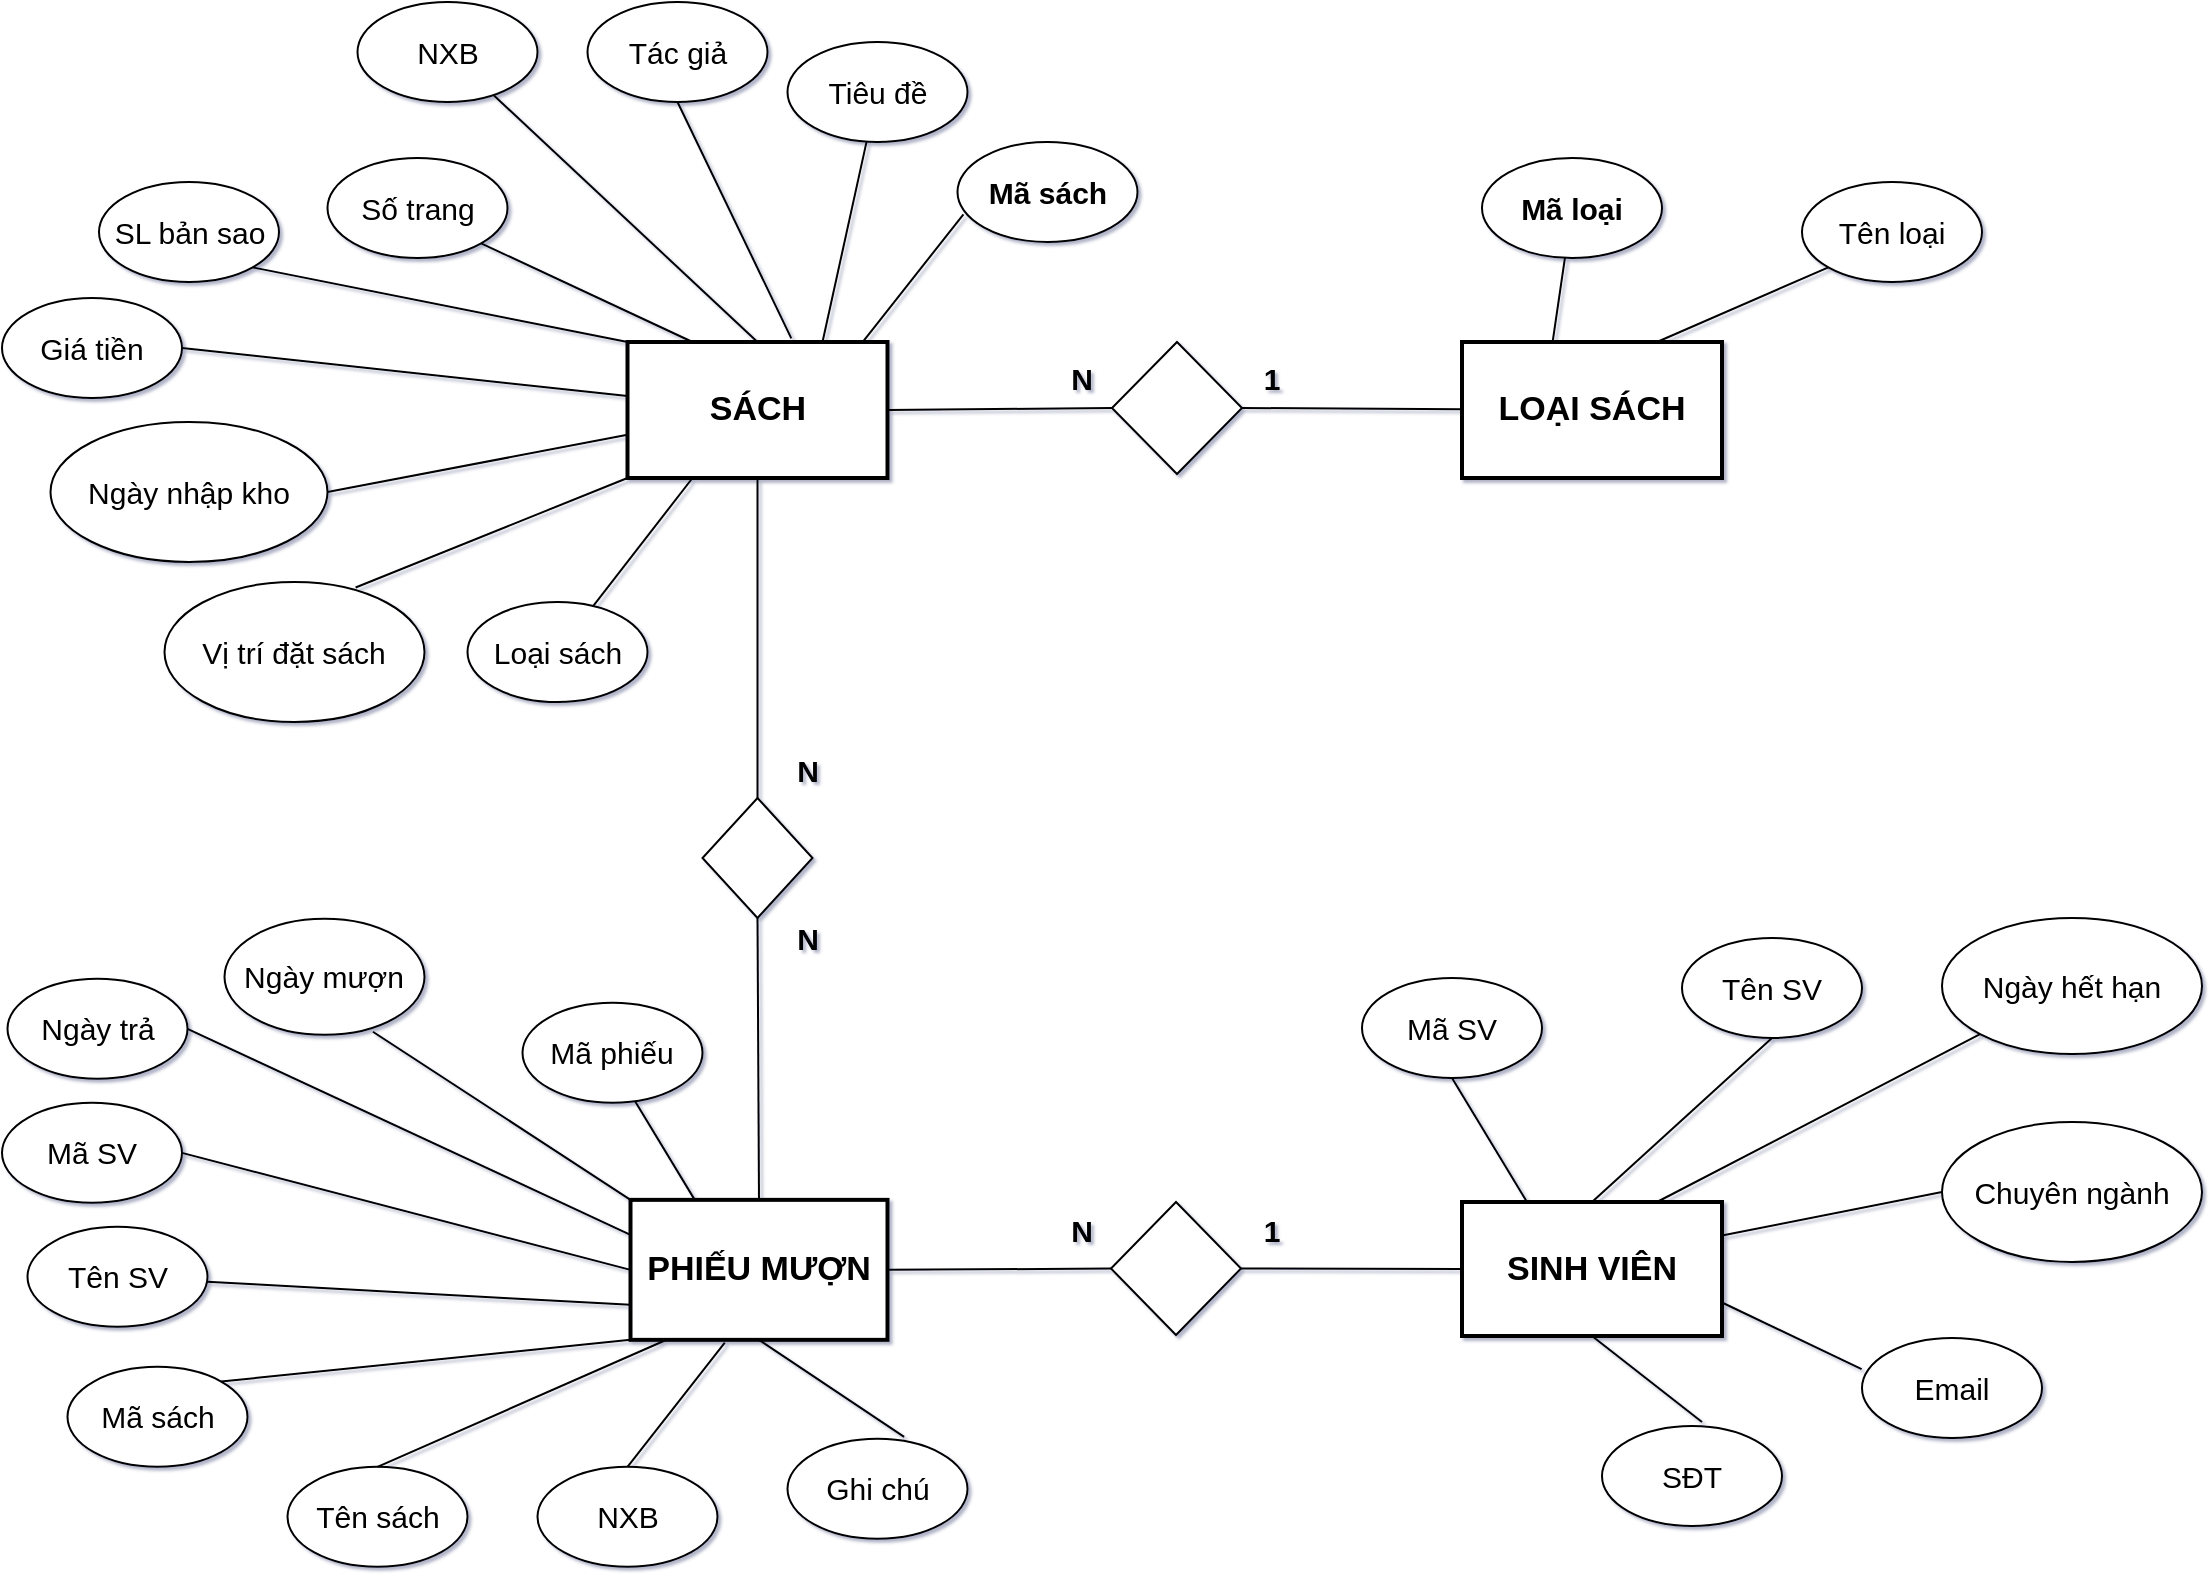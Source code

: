 <mxfile version="14.5.7" type="device"><diagram id="261XOX0AFRkA8vprwh0G" name="Page-1"><mxGraphModel dx="1038" dy="580" grid="1" gridSize="10" guides="1" tooltips="1" connect="1" arrows="1" fold="1" page="1" pageScale="1" pageWidth="1169" pageHeight="827" background="#ffffff" math="0" shadow="1"><root><mxCell id="0"/><mxCell id="1" parent="0"/><mxCell id="sf_8T0QD4iZ2gDUvjsrt-1" value="&lt;font style=&quot;font-size: 17px&quot;&gt;&lt;b&gt;LOẠI SÁCH&lt;/b&gt;&lt;/font&gt;" style="rounded=0;whiteSpace=wrap;html=1;strokeWidth=2;" parent="1" vertex="1"><mxGeometry x="760" y="200" width="130" height="68" as="geometry"/></mxCell><mxCell id="sf_8T0QD4iZ2gDUvjsrt-2" value="&lt;span style=&quot;font-size: 17px&quot;&gt;&lt;b&gt;SÁCH&lt;/b&gt;&lt;/span&gt;" style="rounded=0;whiteSpace=wrap;html=1;strokeWidth=2;" parent="1" vertex="1"><mxGeometry x="342.75" y="200" width="130" height="68" as="geometry"/></mxCell><mxCell id="sf_8T0QD4iZ2gDUvjsrt-3" value="&lt;font style=&quot;font-size: 17px&quot;&gt;&lt;b&gt;PHIẾU MƯỢN&lt;/b&gt;&lt;/font&gt;" style="rounded=0;whiteSpace=wrap;html=1;strokeWidth=2;" parent="1" vertex="1"><mxGeometry x="344.25" y="628.93" width="128.5" height="70" as="geometry"/></mxCell><mxCell id="sf_8T0QD4iZ2gDUvjsrt-4" value="&lt;font style=&quot;font-size: 17px&quot;&gt;&lt;b&gt;SINH VIÊN&lt;/b&gt;&lt;/font&gt;" style="rounded=0;whiteSpace=wrap;html=1;strokeWidth=2;" parent="1" vertex="1"><mxGeometry x="760" y="630" width="130" height="67" as="geometry"/></mxCell><mxCell id="sf_8T0QD4iZ2gDUvjsrt-5" value="" style="rhombus;whiteSpace=wrap;html=1;" parent="1" vertex="1"><mxGeometry x="585" y="200" width="65" height="66" as="geometry"/></mxCell><mxCell id="sf_8T0QD4iZ2gDUvjsrt-6" value="" style="endArrow=none;html=1;exitX=1;exitY=0.5;exitDx=0;exitDy=0;entryX=0;entryY=0.5;entryDx=0;entryDy=0;" parent="1" source="sf_8T0QD4iZ2gDUvjsrt-2" target="sf_8T0QD4iZ2gDUvjsrt-5" edge="1"><mxGeometry width="50" height="50" relative="1" as="geometry"><mxPoint x="770" y="328" as="sourcePoint"/><mxPoint x="820" y="278" as="targetPoint"/></mxGeometry></mxCell><mxCell id="sf_8T0QD4iZ2gDUvjsrt-7" value="" style="endArrow=none;html=1;exitX=1;exitY=0.5;exitDx=0;exitDy=0;" parent="1" source="sf_8T0QD4iZ2gDUvjsrt-5" target="sf_8T0QD4iZ2gDUvjsrt-1" edge="1"><mxGeometry width="50" height="50" relative="1" as="geometry"><mxPoint x="560" y="188.0" as="sourcePoint"/><mxPoint x="719.5" y="188.0" as="targetPoint"/></mxGeometry></mxCell><mxCell id="sf_8T0QD4iZ2gDUvjsrt-8" value="&lt;font style=&quot;font-size: 15px&quot;&gt;&lt;b&gt;N&lt;/b&gt;&lt;/font&gt;" style="text;html=1;strokeColor=none;fillColor=none;align=center;verticalAlign=middle;whiteSpace=wrap;rounded=0;" parent="1" vertex="1"><mxGeometry x="550" y="208" width="40" height="20" as="geometry"/></mxCell><mxCell id="sf_8T0QD4iZ2gDUvjsrt-9" value="&lt;font style=&quot;font-size: 15px&quot;&gt;&lt;b&gt;1&lt;/b&gt;&lt;/font&gt;" style="text;html=1;strokeColor=none;fillColor=none;align=center;verticalAlign=middle;whiteSpace=wrap;rounded=0;" parent="1" vertex="1"><mxGeometry x="645" y="208" width="40" height="20" as="geometry"/></mxCell><mxCell id="sf_8T0QD4iZ2gDUvjsrt-13" value="" style="rhombus;whiteSpace=wrap;html=1;" parent="1" vertex="1"><mxGeometry x="380.25" y="428" width="55" height="60" as="geometry"/></mxCell><mxCell id="sf_8T0QD4iZ2gDUvjsrt-14" value="" style="rhombus;whiteSpace=wrap;html=1;" parent="1" vertex="1"><mxGeometry x="584.5" y="630" width="65" height="66.5" as="geometry"/></mxCell><mxCell id="sf_8T0QD4iZ2gDUvjsrt-16" value="" style="endArrow=none;html=1;exitX=0.5;exitY=1;exitDx=0;exitDy=0;entryX=0.5;entryY=0;entryDx=0;entryDy=0;" parent="1" source="sf_8T0QD4iZ2gDUvjsrt-2" target="sf_8T0QD4iZ2gDUvjsrt-13" edge="1"><mxGeometry width="50" height="50" relative="1" as="geometry"><mxPoint x="630" y="328" as="sourcePoint"/><mxPoint x="680" y="278" as="targetPoint"/></mxGeometry></mxCell><mxCell id="sf_8T0QD4iZ2gDUvjsrt-17" value="" style="endArrow=none;html=1;entryX=0.5;entryY=0;entryDx=0;entryDy=0;exitX=0.5;exitY=1;exitDx=0;exitDy=0;" parent="1" source="sf_8T0QD4iZ2gDUvjsrt-13" target="sf_8T0QD4iZ2gDUvjsrt-3" edge="1"><mxGeometry width="50" height="50" relative="1" as="geometry"><mxPoint x="406.64" y="488.004" as="sourcePoint"/><mxPoint x="421.25" y="518.43" as="targetPoint"/></mxGeometry></mxCell><mxCell id="sf_8T0QD4iZ2gDUvjsrt-18" value="" style="endArrow=none;html=1;exitX=0;exitY=0.5;exitDx=0;exitDy=0;entryX=1;entryY=0.5;entryDx=0;entryDy=0;" parent="1" source="sf_8T0QD4iZ2gDUvjsrt-14" target="sf_8T0QD4iZ2gDUvjsrt-3" edge="1"><mxGeometry width="50" height="50" relative="1" as="geometry"><mxPoint x="418.5" y="438" as="sourcePoint"/><mxPoint x="418.5" y="528" as="targetPoint"/></mxGeometry></mxCell><mxCell id="sf_8T0QD4iZ2gDUvjsrt-19" value="" style="endArrow=none;html=1;exitX=0;exitY=0.5;exitDx=0;exitDy=0;entryX=1;entryY=0.5;entryDx=0;entryDy=0;" parent="1" source="sf_8T0QD4iZ2gDUvjsrt-4" target="sf_8T0QD4iZ2gDUvjsrt-14" edge="1"><mxGeometry width="50" height="50" relative="1" as="geometry"><mxPoint x="574.5" y="678" as="sourcePoint"/><mxPoint x="630" y="630" as="targetPoint"/></mxGeometry></mxCell><mxCell id="sf_8T0QD4iZ2gDUvjsrt-27" value="&lt;font style=&quot;font-size: 15px&quot;&gt;Tác giả&lt;/font&gt;" style="ellipse;whiteSpace=wrap;html=1;rounded=0;" parent="1" vertex="1"><mxGeometry x="322.75" y="30" width="90" height="50" as="geometry"/></mxCell><mxCell id="sf_8T0QD4iZ2gDUvjsrt-37" value="&lt;font style=&quot;font-size: 15px&quot;&gt;SL bản sao&lt;/font&gt;" style="ellipse;whiteSpace=wrap;html=1;rounded=0;" parent="1" vertex="1"><mxGeometry x="78.5" y="120" width="90" height="50" as="geometry"/></mxCell><mxCell id="sf_8T0QD4iZ2gDUvjsrt-58" value="&lt;font style=&quot;font-size: 15px&quot;&gt;&lt;b&gt;Mã loại&lt;/b&gt;&lt;/font&gt;" style="ellipse;whiteSpace=wrap;html=1;rounded=0;" parent="1" vertex="1"><mxGeometry x="770" y="108" width="90" height="50" as="geometry"/></mxCell><mxCell id="sf_8T0QD4iZ2gDUvjsrt-59" value="&lt;font style=&quot;font-size: 15px&quot;&gt;Tên loại&lt;/font&gt;" style="ellipse;whiteSpace=wrap;html=1;rounded=0;" parent="1" vertex="1"><mxGeometry x="930" y="120" width="90" height="50" as="geometry"/></mxCell><mxCell id="sf_8T0QD4iZ2gDUvjsrt-60" value="&lt;font style=&quot;font-size: 15px&quot;&gt;SĐT&lt;/font&gt;" style="ellipse;whiteSpace=wrap;html=1;rounded=0;" parent="1" vertex="1"><mxGeometry x="830" y="742" width="90" height="50" as="geometry"/></mxCell><mxCell id="sf_8T0QD4iZ2gDUvjsrt-61" value="&lt;font style=&quot;font-size: 15px&quot;&gt;Chuyên ngành&lt;/font&gt;" style="ellipse;whiteSpace=wrap;html=1;rounded=0;" parent="1" vertex="1"><mxGeometry x="1000" y="590" width="130" height="70" as="geometry"/></mxCell><mxCell id="sf_8T0QD4iZ2gDUvjsrt-62" value="&lt;font style=&quot;font-size: 15px&quot;&gt;Ngày hết hạn&lt;/font&gt;" style="ellipse;whiteSpace=wrap;html=1;rounded=0;" parent="1" vertex="1"><mxGeometry x="1000" y="488" width="130" height="68" as="geometry"/></mxCell><mxCell id="sf_8T0QD4iZ2gDUvjsrt-63" value="&lt;font style=&quot;font-size: 15px&quot;&gt;Tên SV&lt;/font&gt;" style="ellipse;whiteSpace=wrap;html=1;rounded=0;" parent="1" vertex="1"><mxGeometry x="870" y="498" width="90" height="50" as="geometry"/></mxCell><mxCell id="sf_8T0QD4iZ2gDUvjsrt-64" value="&lt;font style=&quot;font-size: 15px&quot;&gt;Mã SV&lt;/font&gt;" style="ellipse;whiteSpace=wrap;html=1;rounded=0;" parent="1" vertex="1"><mxGeometry x="710" y="518" width="90" height="50" as="geometry"/></mxCell><mxCell id="sf_8T0QD4iZ2gDUvjsrt-65" value="&lt;font style=&quot;font-size: 15px&quot;&gt;Tên sách&lt;/font&gt;" style="ellipse;whiteSpace=wrap;html=1;rounded=0;" parent="1" vertex="1"><mxGeometry x="172.75" y="762.43" width="90" height="50" as="geometry"/></mxCell><mxCell id="sf_8T0QD4iZ2gDUvjsrt-66" value="&lt;font style=&quot;font-size: 15px&quot;&gt;Mã sách&lt;/font&gt;" style="ellipse;whiteSpace=wrap;html=1;rounded=0;" parent="1" vertex="1"><mxGeometry x="62.75" y="712.43" width="90" height="50" as="geometry"/></mxCell><mxCell id="sf_8T0QD4iZ2gDUvjsrt-67" value="&lt;font style=&quot;font-size: 15px&quot;&gt;Ngày mượn&lt;/font&gt;" style="ellipse;whiteSpace=wrap;html=1;rounded=0;" parent="1" vertex="1"><mxGeometry x="141.25" y="488.43" width="100" height="58" as="geometry"/></mxCell><mxCell id="sf_8T0QD4iZ2gDUvjsrt-68" value="&lt;font style=&quot;font-size: 15px&quot;&gt;Mã phiếu&lt;/font&gt;" style="ellipse;whiteSpace=wrap;html=1;rounded=0;" parent="1" vertex="1"><mxGeometry x="290.25" y="530.43" width="90" height="50" as="geometry"/></mxCell><mxCell id="sf_8T0QD4iZ2gDUvjsrt-71" value="&lt;font style=&quot;font-size: 15px&quot;&gt;&lt;b&gt;Mã sách&lt;/b&gt;&lt;/font&gt;" style="ellipse;whiteSpace=wrap;html=1;rounded=0;" parent="1" vertex="1"><mxGeometry x="507.75" y="100" width="90" height="50" as="geometry"/></mxCell><mxCell id="sf_8T0QD4iZ2gDUvjsrt-72" value="&lt;font style=&quot;font-size: 15px&quot;&gt;Tiêu đề&lt;/font&gt;" style="ellipse;whiteSpace=wrap;html=1;rounded=0;" parent="1" vertex="1"><mxGeometry x="422.75" y="50" width="90" height="50" as="geometry"/></mxCell><mxCell id="sf_8T0QD4iZ2gDUvjsrt-76" value="&lt;font style=&quot;font-size: 15px&quot;&gt;NXB&lt;/font&gt;" style="ellipse;whiteSpace=wrap;html=1;rounded=0;" parent="1" vertex="1"><mxGeometry x="207.75" y="30" width="90" height="50" as="geometry"/></mxCell><mxCell id="sf_8T0QD4iZ2gDUvjsrt-77" value="&lt;font style=&quot;font-size: 15px&quot;&gt;Số trang&lt;/font&gt;" style="ellipse;whiteSpace=wrap;html=1;rounded=0;" parent="1" vertex="1"><mxGeometry x="192.75" y="108" width="90" height="50" as="geometry"/></mxCell><mxCell id="sf_8T0QD4iZ2gDUvjsrt-78" value="&lt;font style=&quot;font-size: 15px&quot;&gt;Ngày nhập kho&lt;/font&gt;" style="ellipse;whiteSpace=wrap;html=1;rounded=0;" parent="1" vertex="1"><mxGeometry x="54.25" y="240" width="138.5" height="70" as="geometry"/></mxCell><mxCell id="sf_8T0QD4iZ2gDUvjsrt-79" value="&lt;font style=&quot;font-size: 15px&quot;&gt;Giá tiền&lt;/font&gt;" style="ellipse;whiteSpace=wrap;html=1;rounded=0;" parent="1" vertex="1"><mxGeometry x="30" y="178" width="90" height="50" as="geometry"/></mxCell><mxCell id="sf_8T0QD4iZ2gDUvjsrt-80" value="&lt;font style=&quot;font-size: 15px&quot;&gt;Vị trí đặt sách&lt;/font&gt;" style="ellipse;whiteSpace=wrap;html=1;rounded=0;" parent="1" vertex="1"><mxGeometry x="111.25" y="320" width="130" height="70" as="geometry"/></mxCell><mxCell id="sf_8T0QD4iZ2gDUvjsrt-81" value="" style="endArrow=none;html=1;entryX=0.033;entryY=0.723;entryDx=0;entryDy=0;entryPerimeter=0;exitX=0.902;exitY=0.006;exitDx=0;exitDy=0;exitPerimeter=0;" parent="1" source="sf_8T0QD4iZ2gDUvjsrt-2" target="sf_8T0QD4iZ2gDUvjsrt-71" edge="1"><mxGeometry width="50" height="50" relative="1" as="geometry"><mxPoint x="582.75" y="390" as="sourcePoint"/><mxPoint x="632.75" y="340" as="targetPoint"/></mxGeometry></mxCell><mxCell id="sf_8T0QD4iZ2gDUvjsrt-82" value="" style="endArrow=none;html=1;exitX=0.75;exitY=0;exitDx=0;exitDy=0;" parent="1" source="sf_8T0QD4iZ2gDUvjsrt-2" target="sf_8T0QD4iZ2gDUvjsrt-72" edge="1"><mxGeometry width="50" height="50" relative="1" as="geometry"><mxPoint x="463.781" y="218" as="sourcePoint"/><mxPoint x="515.72" y="184.15" as="targetPoint"/></mxGeometry></mxCell><mxCell id="sf_8T0QD4iZ2gDUvjsrt-83" value="" style="endArrow=none;html=1;entryX=0.5;entryY=1;entryDx=0;entryDy=0;exitX=0.63;exitY=-0.027;exitDx=0;exitDy=0;exitPerimeter=0;" parent="1" source="sf_8T0QD4iZ2gDUvjsrt-2" target="sf_8T0QD4iZ2gDUvjsrt-27" edge="1"><mxGeometry width="50" height="50" relative="1" as="geometry"><mxPoint x="423.75" y="150" as="sourcePoint"/><mxPoint x="525.72" y="194.15" as="targetPoint"/></mxGeometry></mxCell><mxCell id="sf_8T0QD4iZ2gDUvjsrt-84" value="" style="endArrow=none;html=1;exitX=0.5;exitY=0;exitDx=0;exitDy=0;" parent="1" source="sf_8T0QD4iZ2gDUvjsrt-2" target="sf_8T0QD4iZ2gDUvjsrt-76" edge="1"><mxGeometry width="50" height="50" relative="1" as="geometry"><mxPoint x="483.781" y="238" as="sourcePoint"/><mxPoint x="535.72" y="204.15" as="targetPoint"/></mxGeometry></mxCell><mxCell id="sf_8T0QD4iZ2gDUvjsrt-85" value="" style="endArrow=none;html=1;entryX=1;entryY=1;entryDx=0;entryDy=0;exitX=0.25;exitY=0;exitDx=0;exitDy=0;" parent="1" source="sf_8T0QD4iZ2gDUvjsrt-2" target="sf_8T0QD4iZ2gDUvjsrt-77" edge="1"><mxGeometry width="50" height="50" relative="1" as="geometry"><mxPoint x="342.75" y="170" as="sourcePoint"/><mxPoint x="545.72" y="214.15" as="targetPoint"/></mxGeometry></mxCell><mxCell id="sf_8T0QD4iZ2gDUvjsrt-87" value="" style="endArrow=none;html=1;entryX=1;entryY=1;entryDx=0;entryDy=0;exitX=0;exitY=0;exitDx=0;exitDy=0;" parent="1" source="sf_8T0QD4iZ2gDUvjsrt-2" target="sf_8T0QD4iZ2gDUvjsrt-37" edge="1"><mxGeometry width="50" height="50" relative="1" as="geometry"><mxPoint x="302.75" y="210" as="sourcePoint"/><mxPoint x="152.75" y="140" as="targetPoint"/></mxGeometry></mxCell><mxCell id="sf_8T0QD4iZ2gDUvjsrt-88" value="" style="endArrow=none;html=1;exitX=1;exitY=0.5;exitDx=0;exitDy=0;" parent="1" source="sf_8T0QD4iZ2gDUvjsrt-79" target="sf_8T0QD4iZ2gDUvjsrt-2" edge="1"><mxGeometry width="50" height="50" relative="1" as="geometry"><mxPoint x="582.75" y="390" as="sourcePoint"/><mxPoint x="632.75" y="340" as="targetPoint"/></mxGeometry></mxCell><mxCell id="sf_8T0QD4iZ2gDUvjsrt-89" value="" style="endArrow=none;html=1;exitX=1;exitY=0.5;exitDx=0;exitDy=0;" parent="1" source="sf_8T0QD4iZ2gDUvjsrt-78" target="sf_8T0QD4iZ2gDUvjsrt-2" edge="1"><mxGeometry width="50" height="50" relative="1" as="geometry"><mxPoint x="168.5" y="285" as="sourcePoint"/><mxPoint x="632.75" y="340" as="targetPoint"/></mxGeometry></mxCell><mxCell id="sf_8T0QD4iZ2gDUvjsrt-90" value="&lt;font style=&quot;font-size: 15px&quot;&gt;Loại sách&lt;/font&gt;" style="ellipse;whiteSpace=wrap;html=1;rounded=0;" parent="1" vertex="1"><mxGeometry x="262.75" y="330" width="90" height="50" as="geometry"/></mxCell><mxCell id="sf_8T0QD4iZ2gDUvjsrt-91" value="" style="endArrow=none;html=1;exitX=0.735;exitY=0.039;exitDx=0;exitDy=0;exitPerimeter=0;entryX=0;entryY=1;entryDx=0;entryDy=0;" parent="1" source="sf_8T0QD4iZ2gDUvjsrt-80" target="sf_8T0QD4iZ2gDUvjsrt-2" edge="1"><mxGeometry width="50" height="50" relative="1" as="geometry"><mxPoint x="582.75" y="380" as="sourcePoint"/><mxPoint x="632.75" y="330" as="targetPoint"/></mxGeometry></mxCell><mxCell id="sf_8T0QD4iZ2gDUvjsrt-92" value="" style="endArrow=none;html=1;entryX=0.25;entryY=1;entryDx=0;entryDy=0;" parent="1" source="sf_8T0QD4iZ2gDUvjsrt-90" target="sf_8T0QD4iZ2gDUvjsrt-2" edge="1"><mxGeometry width="50" height="50" relative="1" as="geometry"><mxPoint x="582.75" y="380" as="sourcePoint"/><mxPoint x="632.75" y="330" as="targetPoint"/></mxGeometry></mxCell><mxCell id="sf_8T0QD4iZ2gDUvjsrt-93" value="" style="endArrow=none;html=1;exitX=0.348;exitY=0.007;exitDx=0;exitDy=0;exitPerimeter=0;" parent="1" source="sf_8T0QD4iZ2gDUvjsrt-1" target="sf_8T0QD4iZ2gDUvjsrt-58" edge="1"><mxGeometry width="50" height="50" relative="1" as="geometry"><mxPoint x="570" y="380" as="sourcePoint"/><mxPoint x="620" y="330" as="targetPoint"/></mxGeometry></mxCell><mxCell id="sf_8T0QD4iZ2gDUvjsrt-94" value="" style="endArrow=none;html=1;entryX=0;entryY=1;entryDx=0;entryDy=0;exitX=0.75;exitY=0;exitDx=0;exitDy=0;" parent="1" source="sf_8T0QD4iZ2gDUvjsrt-1" target="sf_8T0QD4iZ2gDUvjsrt-59" edge="1"><mxGeometry width="50" height="50" relative="1" as="geometry"><mxPoint x="570" y="380" as="sourcePoint"/><mxPoint x="620" y="330" as="targetPoint"/></mxGeometry></mxCell><mxCell id="sf_8T0QD4iZ2gDUvjsrt-95" value="&lt;font style=&quot;font-size: 15px&quot;&gt;Ngày trả&lt;/font&gt;" style="ellipse;whiteSpace=wrap;html=1;rounded=0;" parent="1" vertex="1"><mxGeometry x="32.75" y="518.43" width="90" height="50" as="geometry"/></mxCell><mxCell id="sf_8T0QD4iZ2gDUvjsrt-96" value="&lt;font style=&quot;font-size: 15px&quot;&gt;Email&lt;/font&gt;" style="ellipse;whiteSpace=wrap;html=1;rounded=0;" parent="1" vertex="1"><mxGeometry x="960" y="698" width="90" height="50" as="geometry"/></mxCell><mxCell id="sf_8T0QD4iZ2gDUvjsrt-97" value="" style="endArrow=none;html=1;entryX=0.5;entryY=1;entryDx=0;entryDy=0;exitX=0.25;exitY=0;exitDx=0;exitDy=0;" parent="1" source="sf_8T0QD4iZ2gDUvjsrt-4" target="sf_8T0QD4iZ2gDUvjsrt-64" edge="1"><mxGeometry width="50" height="50" relative="1" as="geometry"><mxPoint x="770" y="620" as="sourcePoint"/><mxPoint x="640" y="740" as="targetPoint"/></mxGeometry></mxCell><mxCell id="sf_8T0QD4iZ2gDUvjsrt-98" value="" style="endArrow=none;html=1;entryX=0.5;entryY=1;entryDx=0;entryDy=0;exitX=0.5;exitY=0;exitDx=0;exitDy=0;" parent="1" source="sf_8T0QD4iZ2gDUvjsrt-4" target="sf_8T0QD4iZ2gDUvjsrt-63" edge="1"><mxGeometry width="50" height="50" relative="1" as="geometry"><mxPoint x="809.98" y="660" as="sourcePoint"/><mxPoint x="795" y="578" as="targetPoint"/></mxGeometry></mxCell><mxCell id="sf_8T0QD4iZ2gDUvjsrt-99" value="" style="endArrow=none;html=1;entryX=0;entryY=1;entryDx=0;entryDy=0;exitX=0.75;exitY=0;exitDx=0;exitDy=0;" parent="1" source="sf_8T0QD4iZ2gDUvjsrt-4" target="sf_8T0QD4iZ2gDUvjsrt-62" edge="1"><mxGeometry width="50" height="50" relative="1" as="geometry"><mxPoint x="819.98" y="670" as="sourcePoint"/><mxPoint x="805" y="588" as="targetPoint"/></mxGeometry></mxCell><mxCell id="sf_8T0QD4iZ2gDUvjsrt-100" value="" style="endArrow=none;html=1;entryX=0;entryY=0.5;entryDx=0;entryDy=0;exitX=1;exitY=0.25;exitDx=0;exitDy=0;" parent="1" source="sf_8T0QD4iZ2gDUvjsrt-4" target="sf_8T0QD4iZ2gDUvjsrt-61" edge="1"><mxGeometry width="50" height="50" relative="1" as="geometry"><mxPoint x="829.98" y="680" as="sourcePoint"/><mxPoint x="815" y="598" as="targetPoint"/></mxGeometry></mxCell><mxCell id="sf_8T0QD4iZ2gDUvjsrt-101" value="" style="endArrow=none;html=1;entryX=1;entryY=0.75;entryDx=0;entryDy=0;exitX=-0.002;exitY=0.311;exitDx=0;exitDy=0;exitPerimeter=0;" parent="1" source="sf_8T0QD4iZ2gDUvjsrt-96" target="sf_8T0QD4iZ2gDUvjsrt-4" edge="1"><mxGeometry width="50" height="50" relative="1" as="geometry"><mxPoint x="839.98" y="690" as="sourcePoint"/><mxPoint x="825" y="608" as="targetPoint"/></mxGeometry></mxCell><mxCell id="sf_8T0QD4iZ2gDUvjsrt-102" value="" style="endArrow=none;html=1;entryX=0.5;entryY=1;entryDx=0;entryDy=0;" parent="1" target="sf_8T0QD4iZ2gDUvjsrt-4" edge="1"><mxGeometry width="50" height="50" relative="1" as="geometry"><mxPoint x="880" y="740" as="sourcePoint"/><mxPoint x="835" y="618" as="targetPoint"/></mxGeometry></mxCell><mxCell id="sf_8T0QD4iZ2gDUvjsrt-103" value="&lt;span style=&quot;font-size: 15px&quot;&gt;Tên SV&lt;/span&gt;" style="ellipse;whiteSpace=wrap;html=1;rounded=0;" parent="1" vertex="1"><mxGeometry x="42.75" y="642.43" width="90" height="50" as="geometry"/></mxCell><mxCell id="sf_8T0QD4iZ2gDUvjsrt-104" value="&lt;font style=&quot;font-size: 15px&quot;&gt;Mã SV&lt;/font&gt;" style="ellipse;whiteSpace=wrap;html=1;rounded=0;" parent="1" vertex="1"><mxGeometry x="30" y="580.43" width="90" height="50" as="geometry"/></mxCell><mxCell id="sf_8T0QD4iZ2gDUvjsrt-105" value="&lt;font style=&quot;font-size: 15px&quot;&gt;Ghi chú&lt;/font&gt;" style="ellipse;whiteSpace=wrap;html=1;rounded=0;" parent="1" vertex="1"><mxGeometry x="422.75" y="748.43" width="90" height="50" as="geometry"/></mxCell><mxCell id="sf_8T0QD4iZ2gDUvjsrt-106" value="&lt;font style=&quot;font-size: 15px&quot;&gt;NXB&lt;/font&gt;" style="ellipse;whiteSpace=wrap;html=1;rounded=0;" parent="1" vertex="1"><mxGeometry x="297.75" y="762.43" width="90" height="50" as="geometry"/></mxCell><mxCell id="sf_8T0QD4iZ2gDUvjsrt-107" value="" style="endArrow=none;html=1;exitX=0.627;exitY=0.989;exitDx=0;exitDy=0;entryX=0.25;entryY=0;entryDx=0;entryDy=0;exitPerimeter=0;" parent="1" source="sf_8T0QD4iZ2gDUvjsrt-68" target="sf_8T0QD4iZ2gDUvjsrt-3" edge="1"><mxGeometry width="50" height="50" relative="1" as="geometry"><mxPoint x="582.75" y="650.43" as="sourcePoint"/><mxPoint x="632.75" y="600.43" as="targetPoint"/></mxGeometry></mxCell><mxCell id="sf_8T0QD4iZ2gDUvjsrt-108" value="" style="endArrow=none;html=1;exitX=0.742;exitY=0.973;exitDx=0;exitDy=0;entryX=0;entryY=0;entryDx=0;entryDy=0;exitPerimeter=0;" parent="1" source="sf_8T0QD4iZ2gDUvjsrt-67" target="sf_8T0QD4iZ2gDUvjsrt-3" edge="1"><mxGeometry width="50" height="50" relative="1" as="geometry"><mxPoint x="352.78" y="600.43" as="sourcePoint"/><mxPoint x="383.75" y="648.43" as="targetPoint"/></mxGeometry></mxCell><mxCell id="sf_8T0QD4iZ2gDUvjsrt-109" value="" style="endArrow=none;html=1;entryX=0;entryY=0.25;entryDx=0;entryDy=0;exitX=1;exitY=0.5;exitDx=0;exitDy=0;" parent="1" source="sf_8T0QD4iZ2gDUvjsrt-95" target="sf_8T0QD4iZ2gDUvjsrt-3" edge="1"><mxGeometry width="50" height="50" relative="1" as="geometry"><mxPoint x="142.75" y="550.43" as="sourcePoint"/><mxPoint x="351.25" y="648.43" as="targetPoint"/></mxGeometry></mxCell><mxCell id="sf_8T0QD4iZ2gDUvjsrt-110" value="" style="endArrow=none;html=1;exitX=1;exitY=0.5;exitDx=0;exitDy=0;entryX=0;entryY=0.5;entryDx=0;entryDy=0;" parent="1" source="sf_8T0QD4iZ2gDUvjsrt-104" target="sf_8T0QD4iZ2gDUvjsrt-3" edge="1"><mxGeometry width="50" height="50" relative="1" as="geometry"><mxPoint x="235.45" y="564.864" as="sourcePoint"/><mxPoint x="361.25" y="658.43" as="targetPoint"/></mxGeometry></mxCell><mxCell id="sf_8T0QD4iZ2gDUvjsrt-111" value="" style="endArrow=none;html=1;entryX=0;entryY=0.75;entryDx=0;entryDy=0;" parent="1" source="sf_8T0QD4iZ2gDUvjsrt-103" target="sf_8T0QD4iZ2gDUvjsrt-3" edge="1"><mxGeometry width="50" height="50" relative="1" as="geometry"><mxPoint x="245.45" y="574.864" as="sourcePoint"/><mxPoint x="371.25" y="668.43" as="targetPoint"/></mxGeometry></mxCell><mxCell id="sf_8T0QD4iZ2gDUvjsrt-112" value="" style="endArrow=none;html=1;exitX=1;exitY=0;exitDx=0;exitDy=0;entryX=0;entryY=1;entryDx=0;entryDy=0;" parent="1" source="sf_8T0QD4iZ2gDUvjsrt-66" target="sf_8T0QD4iZ2gDUvjsrt-3" edge="1"><mxGeometry width="50" height="50" relative="1" as="geometry"><mxPoint x="255.45" y="584.864" as="sourcePoint"/><mxPoint x="381.25" y="678.43" as="targetPoint"/></mxGeometry></mxCell><mxCell id="sf_8T0QD4iZ2gDUvjsrt-113" value="" style="endArrow=none;html=1;exitX=0.5;exitY=0;exitDx=0;exitDy=0;entryX=0.136;entryY=1.003;entryDx=0;entryDy=0;entryPerimeter=0;" parent="1" source="sf_8T0QD4iZ2gDUvjsrt-65" target="sf_8T0QD4iZ2gDUvjsrt-3" edge="1"><mxGeometry width="50" height="50" relative="1" as="geometry"><mxPoint x="265.45" y="594.864" as="sourcePoint"/><mxPoint x="391.25" y="688.43" as="targetPoint"/></mxGeometry></mxCell><mxCell id="sf_8T0QD4iZ2gDUvjsrt-114" value="" style="endArrow=none;html=1;exitX=0.5;exitY=0;exitDx=0;exitDy=0;entryX=0.367;entryY=1.019;entryDx=0;entryDy=0;entryPerimeter=0;" parent="1" source="sf_8T0QD4iZ2gDUvjsrt-106" target="sf_8T0QD4iZ2gDUvjsrt-3" edge="1"><mxGeometry width="50" height="50" relative="1" as="geometry"><mxPoint x="582.75" y="510.43" as="sourcePoint"/><mxPoint x="632.75" y="460.43" as="targetPoint"/></mxGeometry></mxCell><mxCell id="sf_8T0QD4iZ2gDUvjsrt-115" value="" style="endArrow=none;html=1;exitX=0.648;exitY=-0.02;exitDx=0;exitDy=0;exitPerimeter=0;entryX=0.5;entryY=1;entryDx=0;entryDy=0;" parent="1" source="sf_8T0QD4iZ2gDUvjsrt-105" target="sf_8T0QD4iZ2gDUvjsrt-3" edge="1"><mxGeometry width="50" height="50" relative="1" as="geometry"><mxPoint x="582.75" y="510.43" as="sourcePoint"/><mxPoint x="632.75" y="460.43" as="targetPoint"/></mxGeometry></mxCell><mxCell id="sf_8T0QD4iZ2gDUvjsrt-117" value="&lt;font style=&quot;font-size: 15px&quot;&gt;&lt;b&gt;N&lt;/b&gt;&lt;/font&gt;" style="text;html=1;strokeColor=none;fillColor=none;align=center;verticalAlign=middle;whiteSpace=wrap;rounded=0;" parent="1" vertex="1"><mxGeometry x="550" y="633.5" width="40" height="20" as="geometry"/></mxCell><mxCell id="sf_8T0QD4iZ2gDUvjsrt-118" value="&lt;font style=&quot;font-size: 15px&quot;&gt;&lt;b&gt;1&lt;/b&gt;&lt;/font&gt;" style="text;html=1;strokeColor=none;fillColor=none;align=center;verticalAlign=middle;whiteSpace=wrap;rounded=0;" parent="1" vertex="1"><mxGeometry x="645" y="633.5" width="40" height="20" as="geometry"/></mxCell><mxCell id="sf_8T0QD4iZ2gDUvjsrt-119" value="&lt;font style=&quot;font-size: 15px&quot;&gt;&lt;b&gt;N&lt;/b&gt;&lt;/font&gt;" style="text;html=1;strokeColor=none;fillColor=none;align=center;verticalAlign=middle;whiteSpace=wrap;rounded=0;" parent="1" vertex="1"><mxGeometry x="412.75" y="404" width="40" height="20" as="geometry"/></mxCell><mxCell id="sf_8T0QD4iZ2gDUvjsrt-120" value="&lt;font style=&quot;font-size: 15px&quot;&gt;&lt;b&gt;N&lt;/b&gt;&lt;/font&gt;" style="text;html=1;strokeColor=none;fillColor=none;align=center;verticalAlign=middle;whiteSpace=wrap;rounded=0;" parent="1" vertex="1"><mxGeometry x="412.75" y="488" width="40" height="20" as="geometry"/></mxCell></root></mxGraphModel></diagram></mxfile>